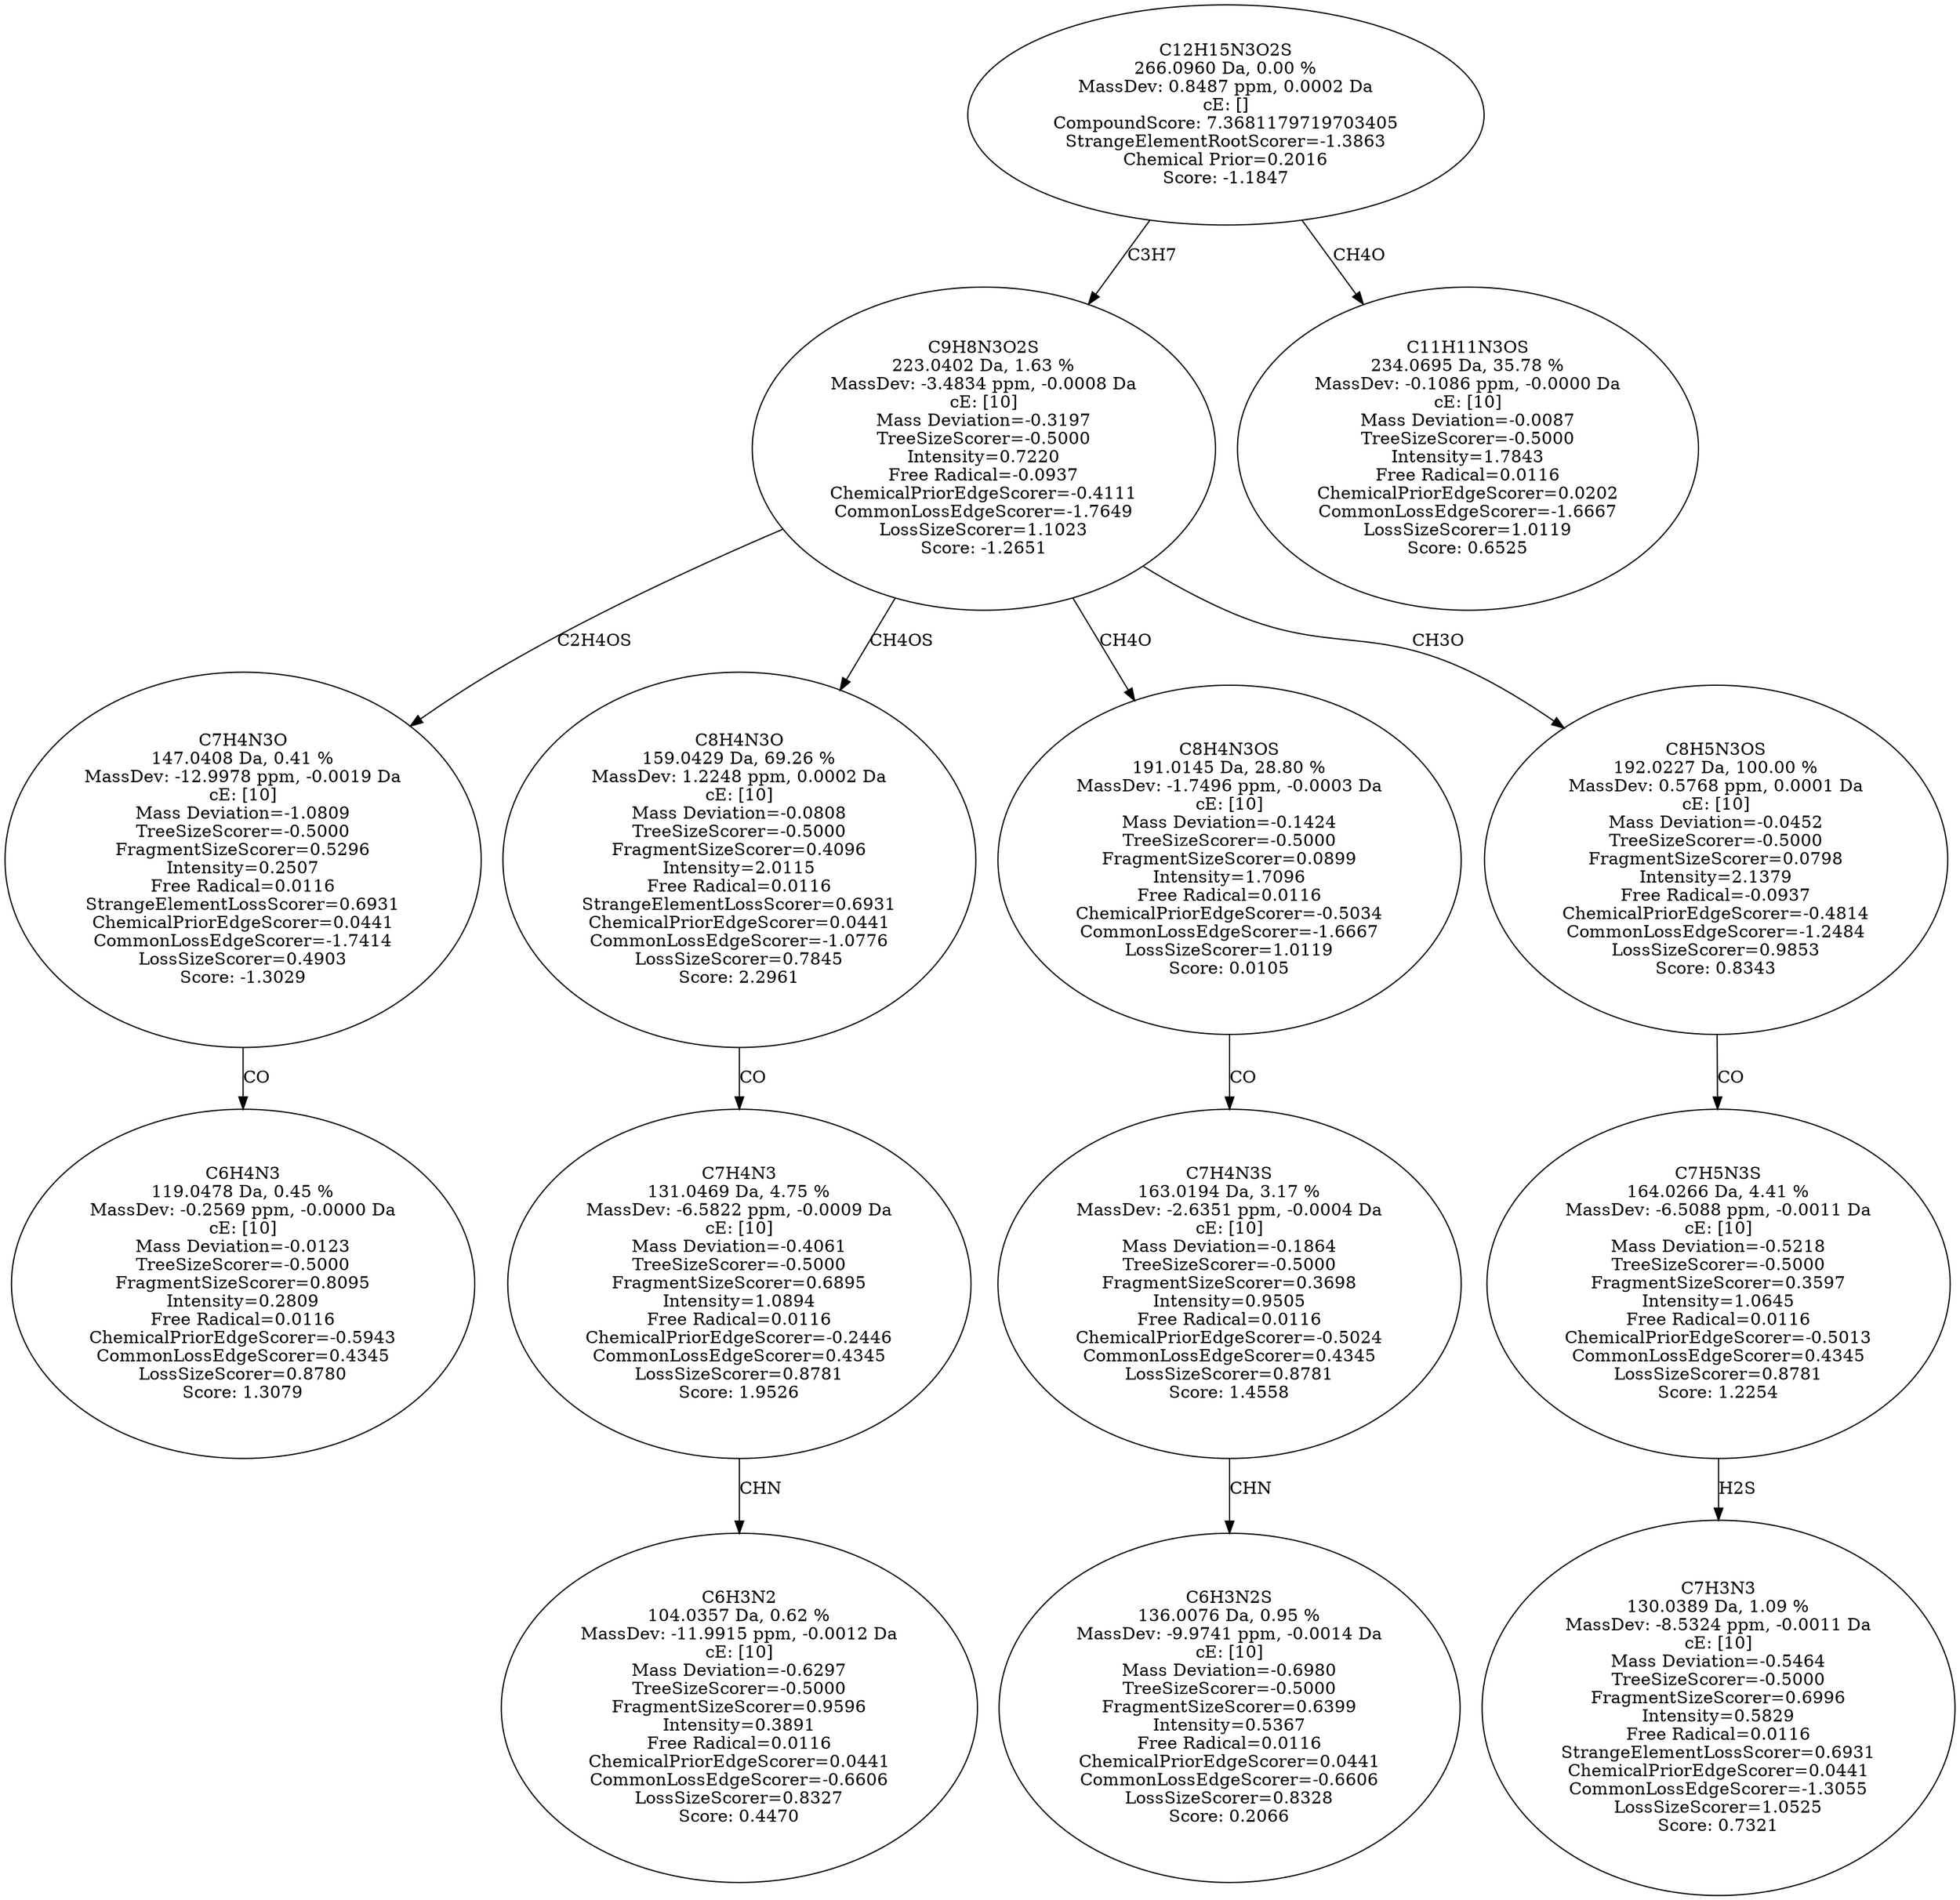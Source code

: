 strict digraph {
v1 [label="C6H4N3\n119.0478 Da, 0.45 %\nMassDev: -0.2569 ppm, -0.0000 Da\ncE: [10]\nMass Deviation=-0.0123\nTreeSizeScorer=-0.5000\nFragmentSizeScorer=0.8095\nIntensity=0.2809\nFree Radical=0.0116\nChemicalPriorEdgeScorer=-0.5943\nCommonLossEdgeScorer=0.4345\nLossSizeScorer=0.8780\nScore: 1.3079"];
v2 [label="C7H4N3O\n147.0408 Da, 0.41 %\nMassDev: -12.9978 ppm, -0.0019 Da\ncE: [10]\nMass Deviation=-1.0809\nTreeSizeScorer=-0.5000\nFragmentSizeScorer=0.5296\nIntensity=0.2507\nFree Radical=0.0116\nStrangeElementLossScorer=0.6931\nChemicalPriorEdgeScorer=0.0441\nCommonLossEdgeScorer=-1.7414\nLossSizeScorer=0.4903\nScore: -1.3029"];
v3 [label="C6H3N2\n104.0357 Da, 0.62 %\nMassDev: -11.9915 ppm, -0.0012 Da\ncE: [10]\nMass Deviation=-0.6297\nTreeSizeScorer=-0.5000\nFragmentSizeScorer=0.9596\nIntensity=0.3891\nFree Radical=0.0116\nChemicalPriorEdgeScorer=0.0441\nCommonLossEdgeScorer=-0.6606\nLossSizeScorer=0.8327\nScore: 0.4470"];
v4 [label="C7H4N3\n131.0469 Da, 4.75 %\nMassDev: -6.5822 ppm, -0.0009 Da\ncE: [10]\nMass Deviation=-0.4061\nTreeSizeScorer=-0.5000\nFragmentSizeScorer=0.6895\nIntensity=1.0894\nFree Radical=0.0116\nChemicalPriorEdgeScorer=-0.2446\nCommonLossEdgeScorer=0.4345\nLossSizeScorer=0.8781\nScore: 1.9526"];
v5 [label="C8H4N3O\n159.0429 Da, 69.26 %\nMassDev: 1.2248 ppm, 0.0002 Da\ncE: [10]\nMass Deviation=-0.0808\nTreeSizeScorer=-0.5000\nFragmentSizeScorer=0.4096\nIntensity=2.0115\nFree Radical=0.0116\nStrangeElementLossScorer=0.6931\nChemicalPriorEdgeScorer=0.0441\nCommonLossEdgeScorer=-1.0776\nLossSizeScorer=0.7845\nScore: 2.2961"];
v6 [label="C6H3N2S\n136.0076 Da, 0.95 %\nMassDev: -9.9741 ppm, -0.0014 Da\ncE: [10]\nMass Deviation=-0.6980\nTreeSizeScorer=-0.5000\nFragmentSizeScorer=0.6399\nIntensity=0.5367\nFree Radical=0.0116\nChemicalPriorEdgeScorer=0.0441\nCommonLossEdgeScorer=-0.6606\nLossSizeScorer=0.8328\nScore: 0.2066"];
v7 [label="C7H4N3S\n163.0194 Da, 3.17 %\nMassDev: -2.6351 ppm, -0.0004 Da\ncE: [10]\nMass Deviation=-0.1864\nTreeSizeScorer=-0.5000\nFragmentSizeScorer=0.3698\nIntensity=0.9505\nFree Radical=0.0116\nChemicalPriorEdgeScorer=-0.5024\nCommonLossEdgeScorer=0.4345\nLossSizeScorer=0.8781\nScore: 1.4558"];
v8 [label="C8H4N3OS\n191.0145 Da, 28.80 %\nMassDev: -1.7496 ppm, -0.0003 Da\ncE: [10]\nMass Deviation=-0.1424\nTreeSizeScorer=-0.5000\nFragmentSizeScorer=0.0899\nIntensity=1.7096\nFree Radical=0.0116\nChemicalPriorEdgeScorer=-0.5034\nCommonLossEdgeScorer=-1.6667\nLossSizeScorer=1.0119\nScore: 0.0105"];
v9 [label="C7H3N3\n130.0389 Da, 1.09 %\nMassDev: -8.5324 ppm, -0.0011 Da\ncE: [10]\nMass Deviation=-0.5464\nTreeSizeScorer=-0.5000\nFragmentSizeScorer=0.6996\nIntensity=0.5829\nFree Radical=0.0116\nStrangeElementLossScorer=0.6931\nChemicalPriorEdgeScorer=0.0441\nCommonLossEdgeScorer=-1.3055\nLossSizeScorer=1.0525\nScore: 0.7321"];
v10 [label="C7H5N3S\n164.0266 Da, 4.41 %\nMassDev: -6.5088 ppm, -0.0011 Da\ncE: [10]\nMass Deviation=-0.5218\nTreeSizeScorer=-0.5000\nFragmentSizeScorer=0.3597\nIntensity=1.0645\nFree Radical=0.0116\nChemicalPriorEdgeScorer=-0.5013\nCommonLossEdgeScorer=0.4345\nLossSizeScorer=0.8781\nScore: 1.2254"];
v11 [label="C8H5N3OS\n192.0227 Da, 100.00 %\nMassDev: 0.5768 ppm, 0.0001 Da\ncE: [10]\nMass Deviation=-0.0452\nTreeSizeScorer=-0.5000\nFragmentSizeScorer=0.0798\nIntensity=2.1379\nFree Radical=-0.0937\nChemicalPriorEdgeScorer=-0.4814\nCommonLossEdgeScorer=-1.2484\nLossSizeScorer=0.9853\nScore: 0.8343"];
v12 [label="C9H8N3O2S\n223.0402 Da, 1.63 %\nMassDev: -3.4834 ppm, -0.0008 Da\ncE: [10]\nMass Deviation=-0.3197\nTreeSizeScorer=-0.5000\nIntensity=0.7220\nFree Radical=-0.0937\nChemicalPriorEdgeScorer=-0.4111\nCommonLossEdgeScorer=-1.7649\nLossSizeScorer=1.1023\nScore: -1.2651"];
v13 [label="C11H11N3OS\n234.0695 Da, 35.78 %\nMassDev: -0.1086 ppm, -0.0000 Da\ncE: [10]\nMass Deviation=-0.0087\nTreeSizeScorer=-0.5000\nIntensity=1.7843\nFree Radical=0.0116\nChemicalPriorEdgeScorer=0.0202\nCommonLossEdgeScorer=-1.6667\nLossSizeScorer=1.0119\nScore: 0.6525"];
v14 [label="C12H15N3O2S\n266.0960 Da, 0.00 %\nMassDev: 0.8487 ppm, 0.0002 Da\ncE: []\nCompoundScore: 7.3681179719703405\nStrangeElementRootScorer=-1.3863\nChemical Prior=0.2016\nScore: -1.1847"];
v2 -> v1 [label="CO"];
v12 -> v2 [label="C2H4OS"];
v4 -> v3 [label="CHN"];
v5 -> v4 [label="CO"];
v12 -> v5 [label="CH4OS"];
v7 -> v6 [label="CHN"];
v8 -> v7 [label="CO"];
v12 -> v8 [label="CH4O"];
v10 -> v9 [label="H2S"];
v11 -> v10 [label="CO"];
v12 -> v11 [label="CH3O"];
v14 -> v12 [label="C3H7"];
v14 -> v13 [label="CH4O"];
}